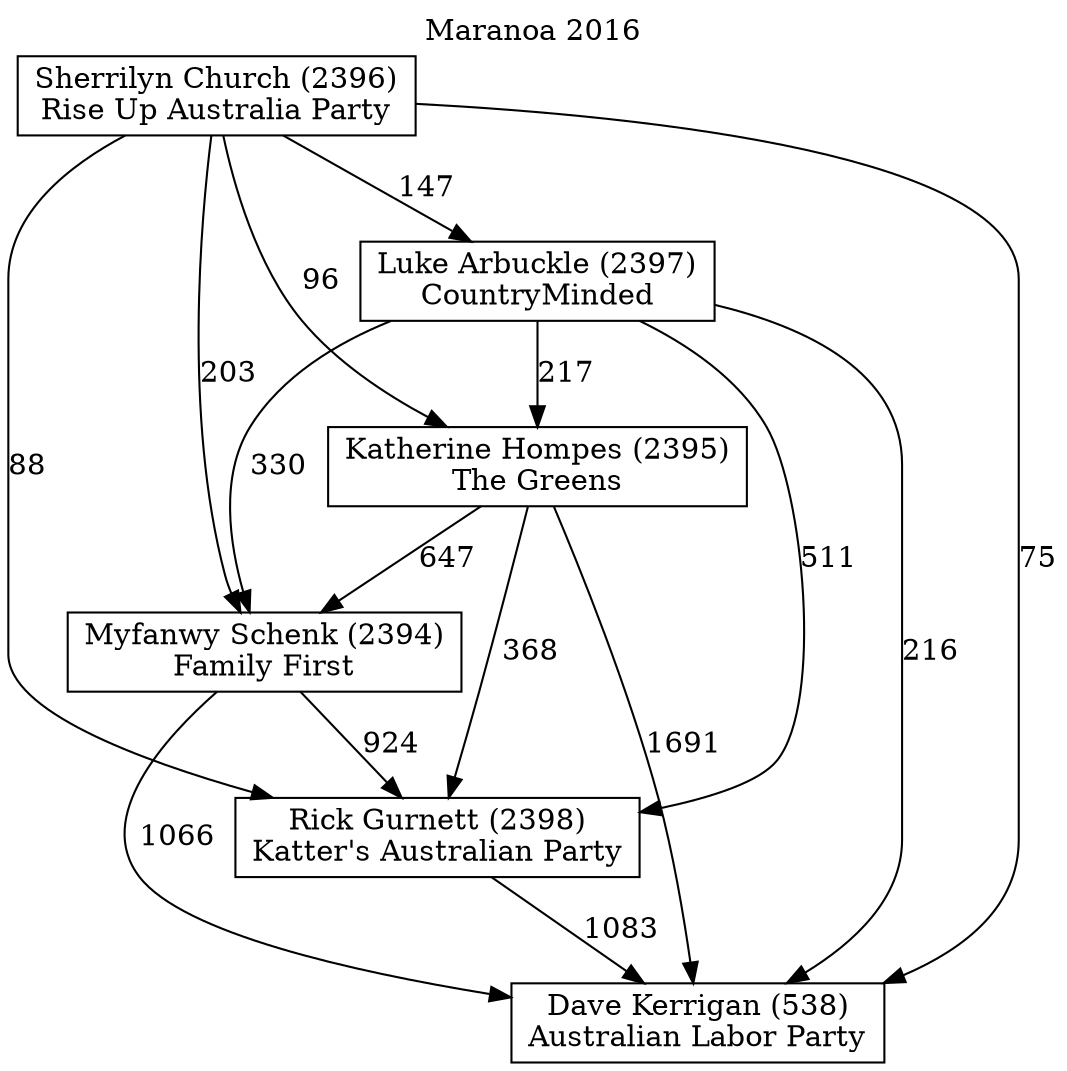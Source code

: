 // House preference flow
digraph "Dave Kerrigan (538)_Maranoa_2016" {
	graph [label="Maranoa 2016" labelloc=t mclimit=10]
	node [shape=box]
	"Dave Kerrigan (538)" [label="Dave Kerrigan (538)
Australian Labor Party"]
	"Katherine Hompes (2395)" [label="Katherine Hompes (2395)
The Greens"]
	"Rick Gurnett (2398)" [label="Rick Gurnett (2398)
Katter's Australian Party"]
	"Sherrilyn Church (2396)" [label="Sherrilyn Church (2396)
Rise Up Australia Party"]
	"Myfanwy Schenk (2394)" [label="Myfanwy Schenk (2394)
Family First"]
	"Luke Arbuckle (2397)" [label="Luke Arbuckle (2397)
CountryMinded"]
	"Luke Arbuckle (2397)" -> "Myfanwy Schenk (2394)" [label=330]
	"Katherine Hompes (2395)" -> "Rick Gurnett (2398)" [label=368]
	"Katherine Hompes (2395)" -> "Dave Kerrigan (538)" [label=1691]
	"Sherrilyn Church (2396)" -> "Katherine Hompes (2395)" [label=96]
	"Sherrilyn Church (2396)" -> "Dave Kerrigan (538)" [label=75]
	"Sherrilyn Church (2396)" -> "Rick Gurnett (2398)" [label=88]
	"Luke Arbuckle (2397)" -> "Rick Gurnett (2398)" [label=511]
	"Luke Arbuckle (2397)" -> "Dave Kerrigan (538)" [label=216]
	"Myfanwy Schenk (2394)" -> "Rick Gurnett (2398)" [label=924]
	"Sherrilyn Church (2396)" -> "Luke Arbuckle (2397)" [label=147]
	"Rick Gurnett (2398)" -> "Dave Kerrigan (538)" [label=1083]
	"Myfanwy Schenk (2394)" -> "Dave Kerrigan (538)" [label=1066]
	"Luke Arbuckle (2397)" -> "Katherine Hompes (2395)" [label=217]
	"Katherine Hompes (2395)" -> "Myfanwy Schenk (2394)" [label=647]
	"Sherrilyn Church (2396)" -> "Myfanwy Schenk (2394)" [label=203]
}
